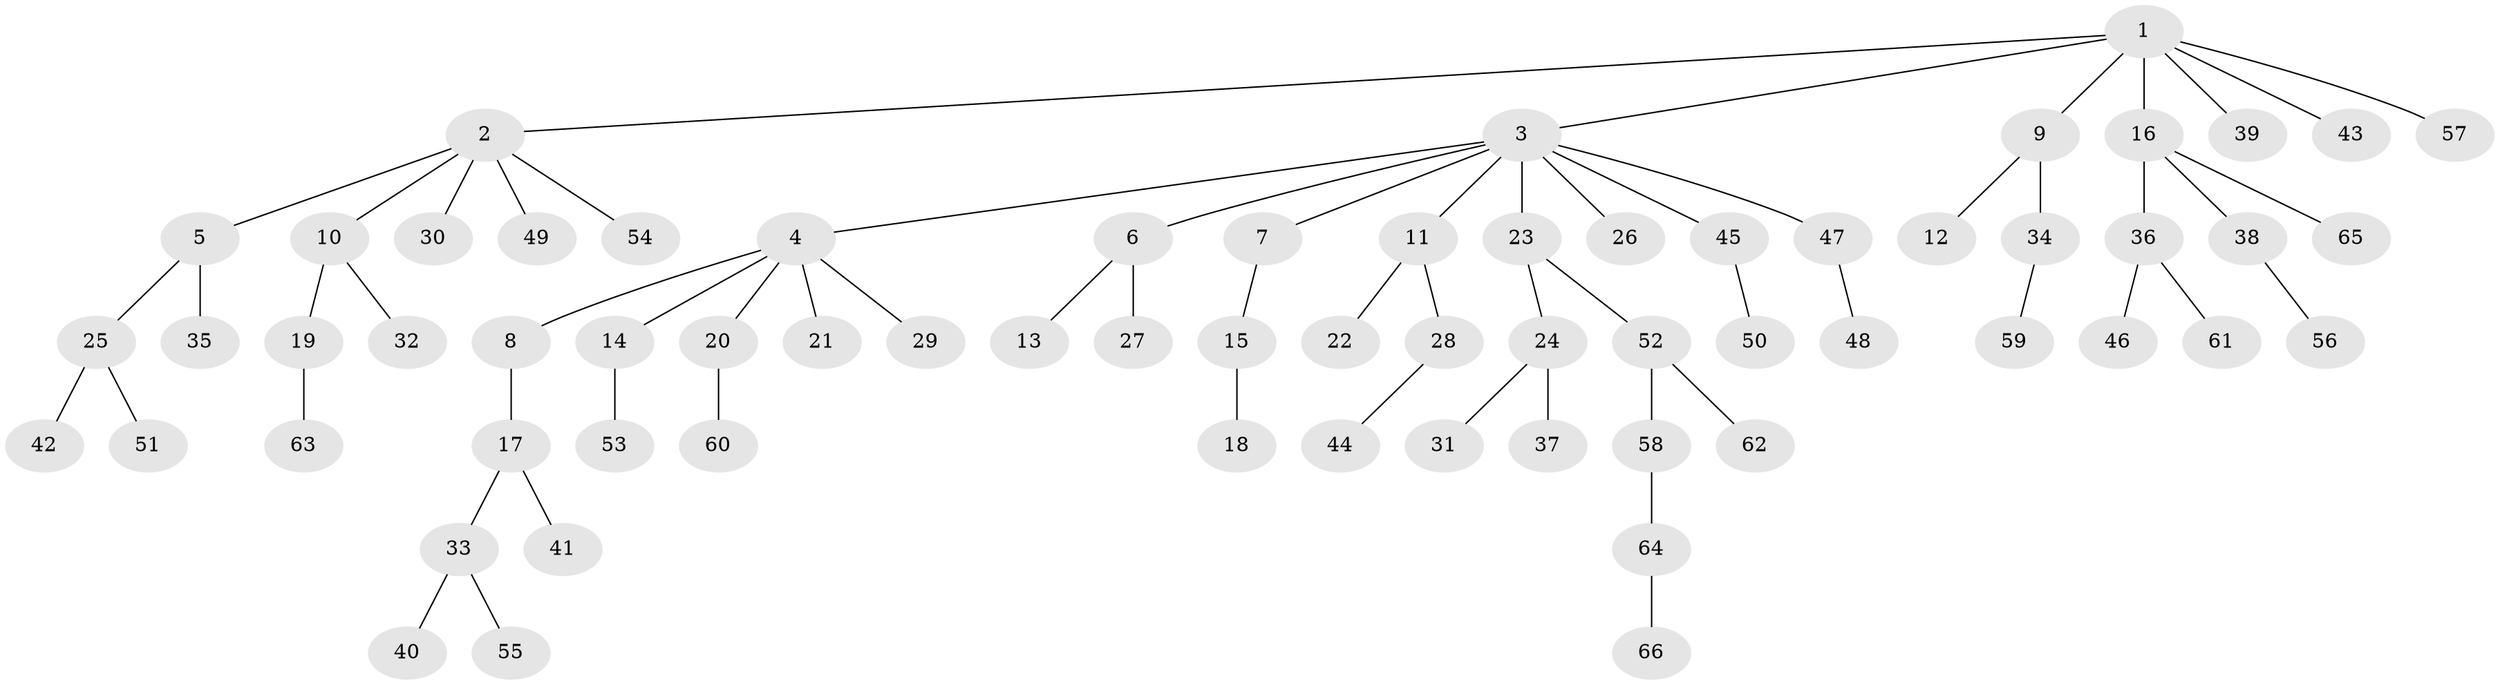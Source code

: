 // Generated by graph-tools (version 1.1) at 2025/36/03/09/25 02:36:42]
// undirected, 66 vertices, 65 edges
graph export_dot {
graph [start="1"]
  node [color=gray90,style=filled];
  1;
  2;
  3;
  4;
  5;
  6;
  7;
  8;
  9;
  10;
  11;
  12;
  13;
  14;
  15;
  16;
  17;
  18;
  19;
  20;
  21;
  22;
  23;
  24;
  25;
  26;
  27;
  28;
  29;
  30;
  31;
  32;
  33;
  34;
  35;
  36;
  37;
  38;
  39;
  40;
  41;
  42;
  43;
  44;
  45;
  46;
  47;
  48;
  49;
  50;
  51;
  52;
  53;
  54;
  55;
  56;
  57;
  58;
  59;
  60;
  61;
  62;
  63;
  64;
  65;
  66;
  1 -- 2;
  1 -- 3;
  1 -- 9;
  1 -- 16;
  1 -- 39;
  1 -- 43;
  1 -- 57;
  2 -- 5;
  2 -- 10;
  2 -- 30;
  2 -- 49;
  2 -- 54;
  3 -- 4;
  3 -- 6;
  3 -- 7;
  3 -- 11;
  3 -- 23;
  3 -- 26;
  3 -- 45;
  3 -- 47;
  4 -- 8;
  4 -- 14;
  4 -- 20;
  4 -- 21;
  4 -- 29;
  5 -- 25;
  5 -- 35;
  6 -- 13;
  6 -- 27;
  7 -- 15;
  8 -- 17;
  9 -- 12;
  9 -- 34;
  10 -- 19;
  10 -- 32;
  11 -- 22;
  11 -- 28;
  14 -- 53;
  15 -- 18;
  16 -- 36;
  16 -- 38;
  16 -- 65;
  17 -- 33;
  17 -- 41;
  19 -- 63;
  20 -- 60;
  23 -- 24;
  23 -- 52;
  24 -- 31;
  24 -- 37;
  25 -- 42;
  25 -- 51;
  28 -- 44;
  33 -- 40;
  33 -- 55;
  34 -- 59;
  36 -- 46;
  36 -- 61;
  38 -- 56;
  45 -- 50;
  47 -- 48;
  52 -- 58;
  52 -- 62;
  58 -- 64;
  64 -- 66;
}
